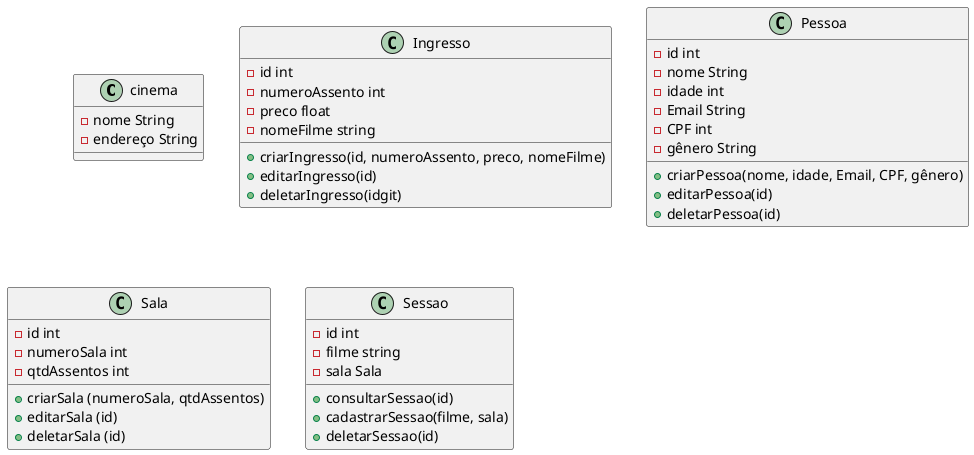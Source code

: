 @startuml Cinema

class cinema{
    - nome String
    - endereço String
}

class Ingresso {
    - id int
    - numeroAssento int
    - preco float
    - nomeFilme string
    + criarIngresso(id, numeroAssento, preco, nomeFilme)
    + editarIngresso(id)
    + deletarIngresso(idgit)
    
}

class Pessoa{
    - id int
    - nome String
    - idade int
    - Email String
    - CPF int
    - gênero String
    + criarPessoa(nome, idade, Email, CPF, gênero)
    + editarPessoa(id)
    + deletarPessoa(id)

}

class Sala{
    - id int
    - numeroSala int 
    - qtdAssentos int 
    + criarSala (numeroSala, qtdAssentos)
    + editarSala (id)
    + deletarSala (id)
}

class Sessao{
    -id int
    -filme string
    -sala Sala
    +consultarSessao(id)
    +cadastrarSessao(filme, sala)
    +deletarSessao(id)
}
@enduml
